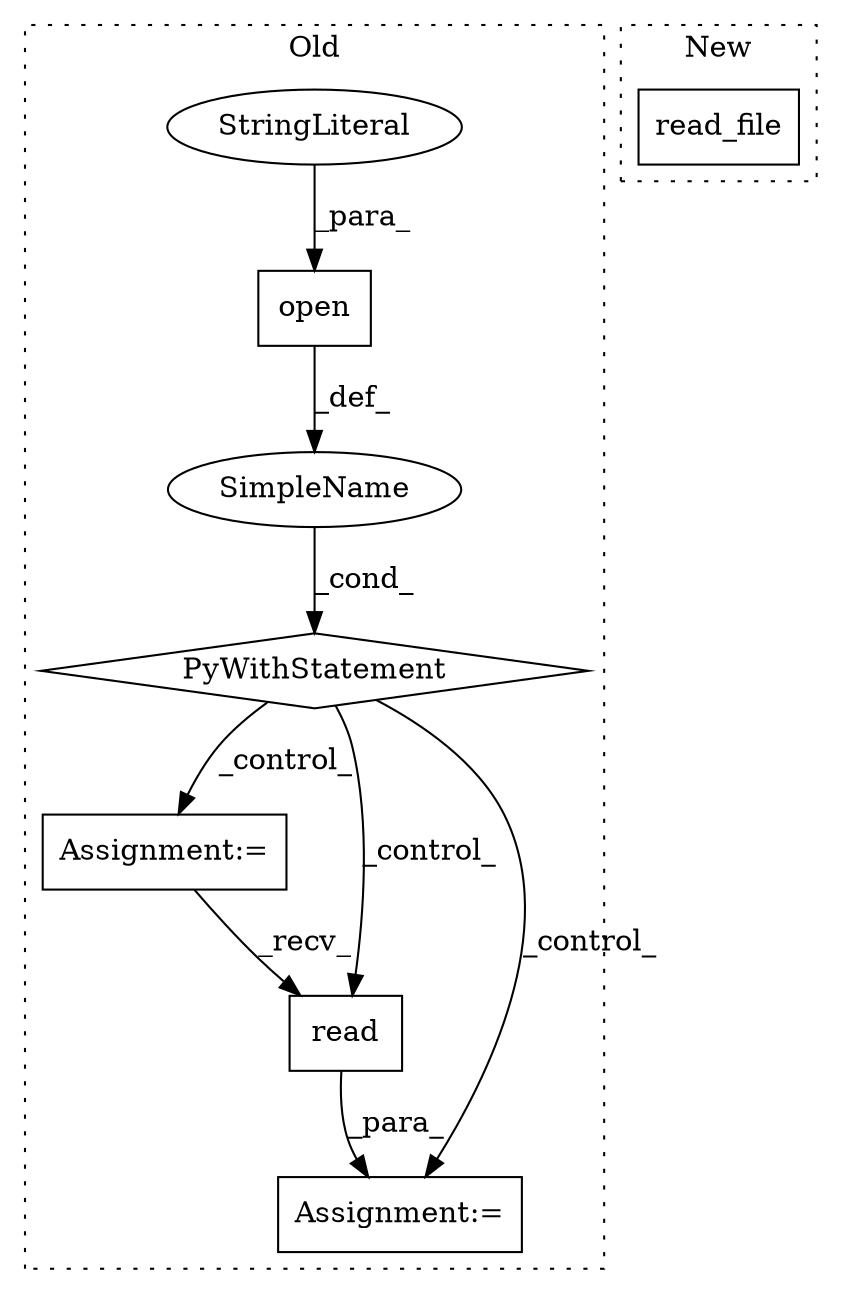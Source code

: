 digraph G {
subgraph cluster0 {
1 [label="open" a="32" s="998,1015" l="5,1" shape="box"];
3 [label="Assignment:=" a="7" s="1036" l="1" shape="box"];
4 [label="SimpleName" a="42" s="" l="" shape="ellipse"];
5 [label="PyWithStatement" a="104" s="985,1016" l="10,2" shape="diamond"];
6 [label="read" a="32" s="1061" l="6" shape="box"];
7 [label="Assignment:=" a="7" s="1058" l="1" shape="box"];
8 [label="StringLiteral" a="45" s="1012" l="3" shape="ellipse"];
label = "Old";
style="dotted";
}
subgraph cluster1 {
2 [label="read_file" a="32" s="1002,1020" l="10,1" shape="box"];
label = "New";
style="dotted";
}
1 -> 4 [label="_def_"];
3 -> 6 [label="_recv_"];
4 -> 5 [label="_cond_"];
5 -> 3 [label="_control_"];
5 -> 7 [label="_control_"];
5 -> 6 [label="_control_"];
6 -> 7 [label="_para_"];
8 -> 1 [label="_para_"];
}